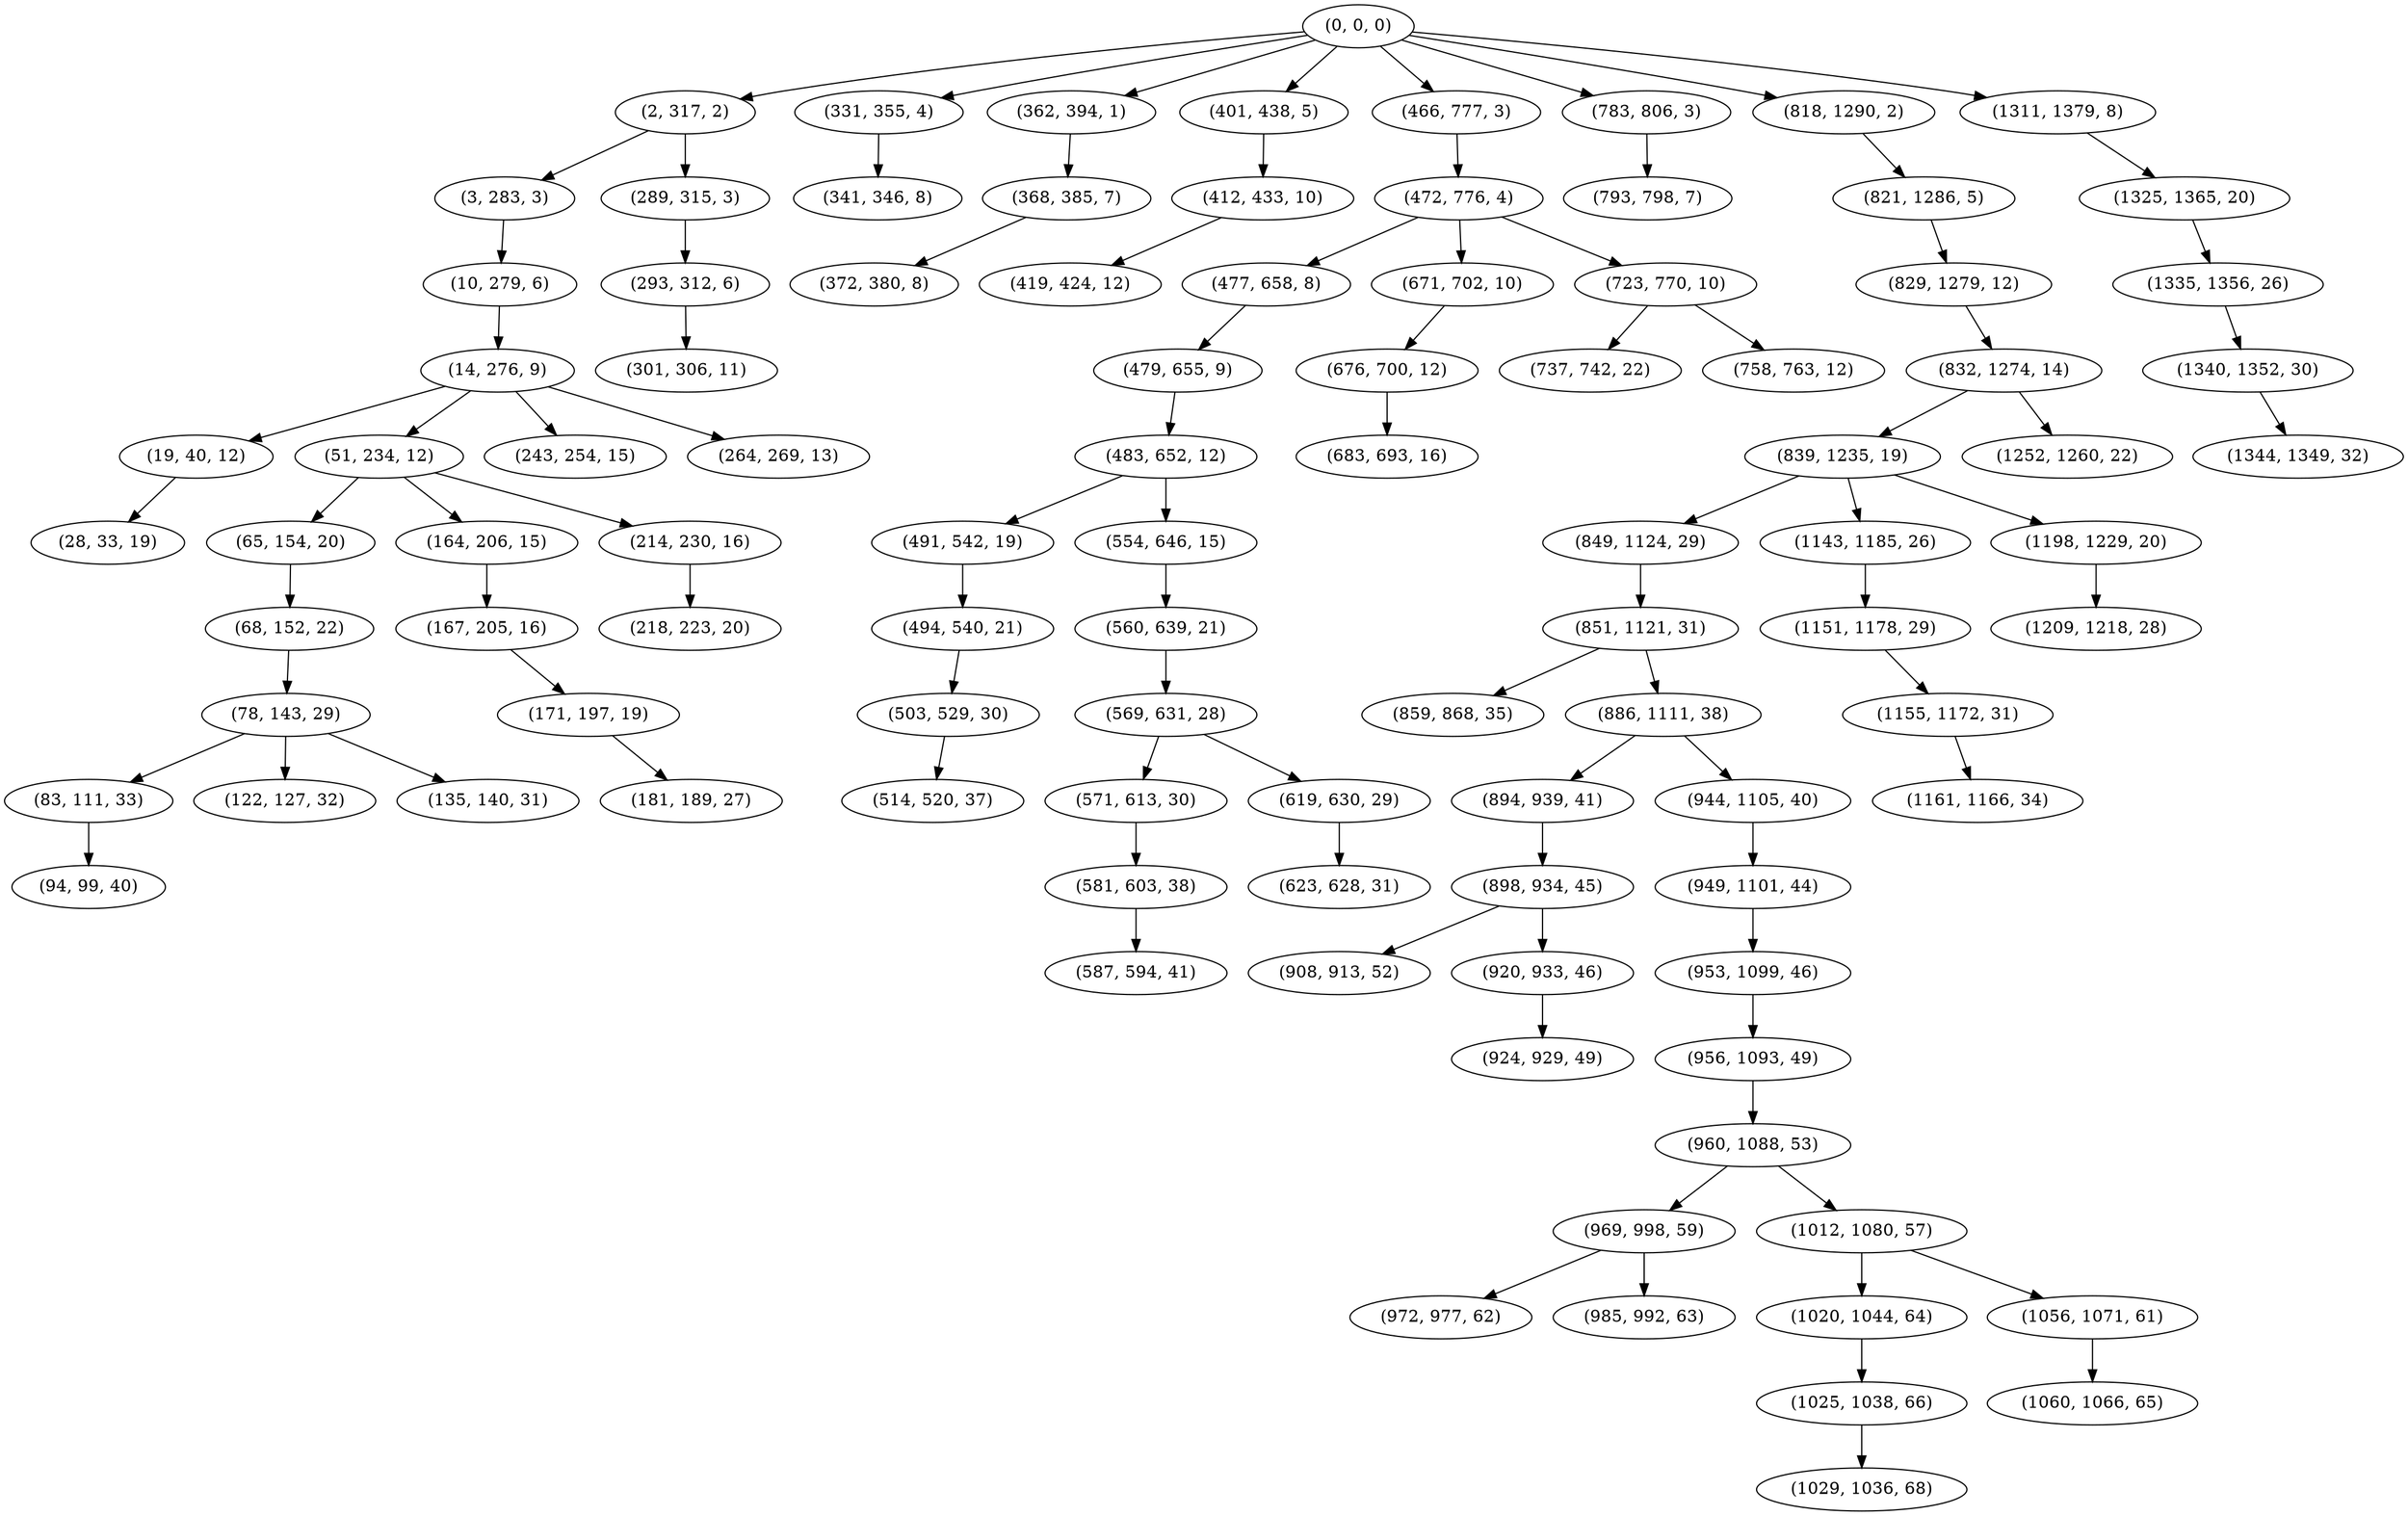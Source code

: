 digraph tree {
    "(0, 0, 0)";
    "(2, 317, 2)";
    "(3, 283, 3)";
    "(10, 279, 6)";
    "(14, 276, 9)";
    "(19, 40, 12)";
    "(28, 33, 19)";
    "(51, 234, 12)";
    "(65, 154, 20)";
    "(68, 152, 22)";
    "(78, 143, 29)";
    "(83, 111, 33)";
    "(94, 99, 40)";
    "(122, 127, 32)";
    "(135, 140, 31)";
    "(164, 206, 15)";
    "(167, 205, 16)";
    "(171, 197, 19)";
    "(181, 189, 27)";
    "(214, 230, 16)";
    "(218, 223, 20)";
    "(243, 254, 15)";
    "(264, 269, 13)";
    "(289, 315, 3)";
    "(293, 312, 6)";
    "(301, 306, 11)";
    "(331, 355, 4)";
    "(341, 346, 8)";
    "(362, 394, 1)";
    "(368, 385, 7)";
    "(372, 380, 8)";
    "(401, 438, 5)";
    "(412, 433, 10)";
    "(419, 424, 12)";
    "(466, 777, 3)";
    "(472, 776, 4)";
    "(477, 658, 8)";
    "(479, 655, 9)";
    "(483, 652, 12)";
    "(491, 542, 19)";
    "(494, 540, 21)";
    "(503, 529, 30)";
    "(514, 520, 37)";
    "(554, 646, 15)";
    "(560, 639, 21)";
    "(569, 631, 28)";
    "(571, 613, 30)";
    "(581, 603, 38)";
    "(587, 594, 41)";
    "(619, 630, 29)";
    "(623, 628, 31)";
    "(671, 702, 10)";
    "(676, 700, 12)";
    "(683, 693, 16)";
    "(723, 770, 10)";
    "(737, 742, 22)";
    "(758, 763, 12)";
    "(783, 806, 3)";
    "(793, 798, 7)";
    "(818, 1290, 2)";
    "(821, 1286, 5)";
    "(829, 1279, 12)";
    "(832, 1274, 14)";
    "(839, 1235, 19)";
    "(849, 1124, 29)";
    "(851, 1121, 31)";
    "(859, 868, 35)";
    "(886, 1111, 38)";
    "(894, 939, 41)";
    "(898, 934, 45)";
    "(908, 913, 52)";
    "(920, 933, 46)";
    "(924, 929, 49)";
    "(944, 1105, 40)";
    "(949, 1101, 44)";
    "(953, 1099, 46)";
    "(956, 1093, 49)";
    "(960, 1088, 53)";
    "(969, 998, 59)";
    "(972, 977, 62)";
    "(985, 992, 63)";
    "(1012, 1080, 57)";
    "(1020, 1044, 64)";
    "(1025, 1038, 66)";
    "(1029, 1036, 68)";
    "(1056, 1071, 61)";
    "(1060, 1066, 65)";
    "(1143, 1185, 26)";
    "(1151, 1178, 29)";
    "(1155, 1172, 31)";
    "(1161, 1166, 34)";
    "(1198, 1229, 20)";
    "(1209, 1218, 28)";
    "(1252, 1260, 22)";
    "(1311, 1379, 8)";
    "(1325, 1365, 20)";
    "(1335, 1356, 26)";
    "(1340, 1352, 30)";
    "(1344, 1349, 32)";
    "(0, 0, 0)" -> "(2, 317, 2)";
    "(0, 0, 0)" -> "(331, 355, 4)";
    "(0, 0, 0)" -> "(362, 394, 1)";
    "(0, 0, 0)" -> "(401, 438, 5)";
    "(0, 0, 0)" -> "(466, 777, 3)";
    "(0, 0, 0)" -> "(783, 806, 3)";
    "(0, 0, 0)" -> "(818, 1290, 2)";
    "(0, 0, 0)" -> "(1311, 1379, 8)";
    "(2, 317, 2)" -> "(3, 283, 3)";
    "(2, 317, 2)" -> "(289, 315, 3)";
    "(3, 283, 3)" -> "(10, 279, 6)";
    "(10, 279, 6)" -> "(14, 276, 9)";
    "(14, 276, 9)" -> "(19, 40, 12)";
    "(14, 276, 9)" -> "(51, 234, 12)";
    "(14, 276, 9)" -> "(243, 254, 15)";
    "(14, 276, 9)" -> "(264, 269, 13)";
    "(19, 40, 12)" -> "(28, 33, 19)";
    "(51, 234, 12)" -> "(65, 154, 20)";
    "(51, 234, 12)" -> "(164, 206, 15)";
    "(51, 234, 12)" -> "(214, 230, 16)";
    "(65, 154, 20)" -> "(68, 152, 22)";
    "(68, 152, 22)" -> "(78, 143, 29)";
    "(78, 143, 29)" -> "(83, 111, 33)";
    "(78, 143, 29)" -> "(122, 127, 32)";
    "(78, 143, 29)" -> "(135, 140, 31)";
    "(83, 111, 33)" -> "(94, 99, 40)";
    "(164, 206, 15)" -> "(167, 205, 16)";
    "(167, 205, 16)" -> "(171, 197, 19)";
    "(171, 197, 19)" -> "(181, 189, 27)";
    "(214, 230, 16)" -> "(218, 223, 20)";
    "(289, 315, 3)" -> "(293, 312, 6)";
    "(293, 312, 6)" -> "(301, 306, 11)";
    "(331, 355, 4)" -> "(341, 346, 8)";
    "(362, 394, 1)" -> "(368, 385, 7)";
    "(368, 385, 7)" -> "(372, 380, 8)";
    "(401, 438, 5)" -> "(412, 433, 10)";
    "(412, 433, 10)" -> "(419, 424, 12)";
    "(466, 777, 3)" -> "(472, 776, 4)";
    "(472, 776, 4)" -> "(477, 658, 8)";
    "(472, 776, 4)" -> "(671, 702, 10)";
    "(472, 776, 4)" -> "(723, 770, 10)";
    "(477, 658, 8)" -> "(479, 655, 9)";
    "(479, 655, 9)" -> "(483, 652, 12)";
    "(483, 652, 12)" -> "(491, 542, 19)";
    "(483, 652, 12)" -> "(554, 646, 15)";
    "(491, 542, 19)" -> "(494, 540, 21)";
    "(494, 540, 21)" -> "(503, 529, 30)";
    "(503, 529, 30)" -> "(514, 520, 37)";
    "(554, 646, 15)" -> "(560, 639, 21)";
    "(560, 639, 21)" -> "(569, 631, 28)";
    "(569, 631, 28)" -> "(571, 613, 30)";
    "(569, 631, 28)" -> "(619, 630, 29)";
    "(571, 613, 30)" -> "(581, 603, 38)";
    "(581, 603, 38)" -> "(587, 594, 41)";
    "(619, 630, 29)" -> "(623, 628, 31)";
    "(671, 702, 10)" -> "(676, 700, 12)";
    "(676, 700, 12)" -> "(683, 693, 16)";
    "(723, 770, 10)" -> "(737, 742, 22)";
    "(723, 770, 10)" -> "(758, 763, 12)";
    "(783, 806, 3)" -> "(793, 798, 7)";
    "(818, 1290, 2)" -> "(821, 1286, 5)";
    "(821, 1286, 5)" -> "(829, 1279, 12)";
    "(829, 1279, 12)" -> "(832, 1274, 14)";
    "(832, 1274, 14)" -> "(839, 1235, 19)";
    "(832, 1274, 14)" -> "(1252, 1260, 22)";
    "(839, 1235, 19)" -> "(849, 1124, 29)";
    "(839, 1235, 19)" -> "(1143, 1185, 26)";
    "(839, 1235, 19)" -> "(1198, 1229, 20)";
    "(849, 1124, 29)" -> "(851, 1121, 31)";
    "(851, 1121, 31)" -> "(859, 868, 35)";
    "(851, 1121, 31)" -> "(886, 1111, 38)";
    "(886, 1111, 38)" -> "(894, 939, 41)";
    "(886, 1111, 38)" -> "(944, 1105, 40)";
    "(894, 939, 41)" -> "(898, 934, 45)";
    "(898, 934, 45)" -> "(908, 913, 52)";
    "(898, 934, 45)" -> "(920, 933, 46)";
    "(920, 933, 46)" -> "(924, 929, 49)";
    "(944, 1105, 40)" -> "(949, 1101, 44)";
    "(949, 1101, 44)" -> "(953, 1099, 46)";
    "(953, 1099, 46)" -> "(956, 1093, 49)";
    "(956, 1093, 49)" -> "(960, 1088, 53)";
    "(960, 1088, 53)" -> "(969, 998, 59)";
    "(960, 1088, 53)" -> "(1012, 1080, 57)";
    "(969, 998, 59)" -> "(972, 977, 62)";
    "(969, 998, 59)" -> "(985, 992, 63)";
    "(1012, 1080, 57)" -> "(1020, 1044, 64)";
    "(1012, 1080, 57)" -> "(1056, 1071, 61)";
    "(1020, 1044, 64)" -> "(1025, 1038, 66)";
    "(1025, 1038, 66)" -> "(1029, 1036, 68)";
    "(1056, 1071, 61)" -> "(1060, 1066, 65)";
    "(1143, 1185, 26)" -> "(1151, 1178, 29)";
    "(1151, 1178, 29)" -> "(1155, 1172, 31)";
    "(1155, 1172, 31)" -> "(1161, 1166, 34)";
    "(1198, 1229, 20)" -> "(1209, 1218, 28)";
    "(1311, 1379, 8)" -> "(1325, 1365, 20)";
    "(1325, 1365, 20)" -> "(1335, 1356, 26)";
    "(1335, 1356, 26)" -> "(1340, 1352, 30)";
    "(1340, 1352, 30)" -> "(1344, 1349, 32)";
}
